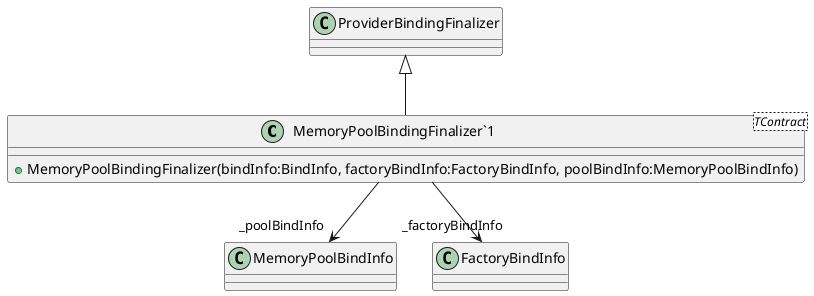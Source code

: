 @startuml
class "MemoryPoolBindingFinalizer`1"<TContract> {
    + MemoryPoolBindingFinalizer(bindInfo:BindInfo, factoryBindInfo:FactoryBindInfo, poolBindInfo:MemoryPoolBindInfo)
}
ProviderBindingFinalizer <|-- "MemoryPoolBindingFinalizer`1"
"MemoryPoolBindingFinalizer`1" --> "_poolBindInfo" MemoryPoolBindInfo
"MemoryPoolBindingFinalizer`1" --> "_factoryBindInfo" FactoryBindInfo
@enduml
